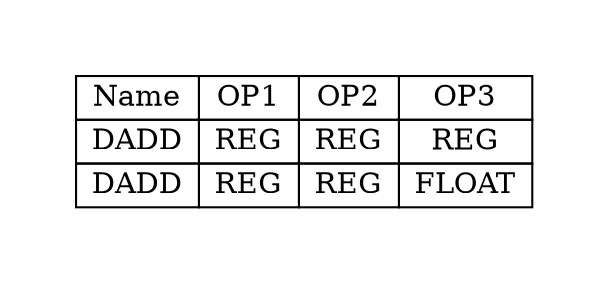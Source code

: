 digraph{
graph [pad="0.5", nodesep="0.5", ranksep="2" ]
node [shape=plain]
Foo [label=<
<table border="0" cellborder="1" cellspacing="0">
<tr><td> Name </td> <td> OP1 </td><td> OP2 </td><td> OP3 </td> </tr>
<tr><td> DADD </td><td> REG </td><td> REG </td><td> REG </td> </tr>
<tr><td> DADD </td><td> REG </td><td> REG </td><td> FLOAT </td> </tr>
</table>>];
}
